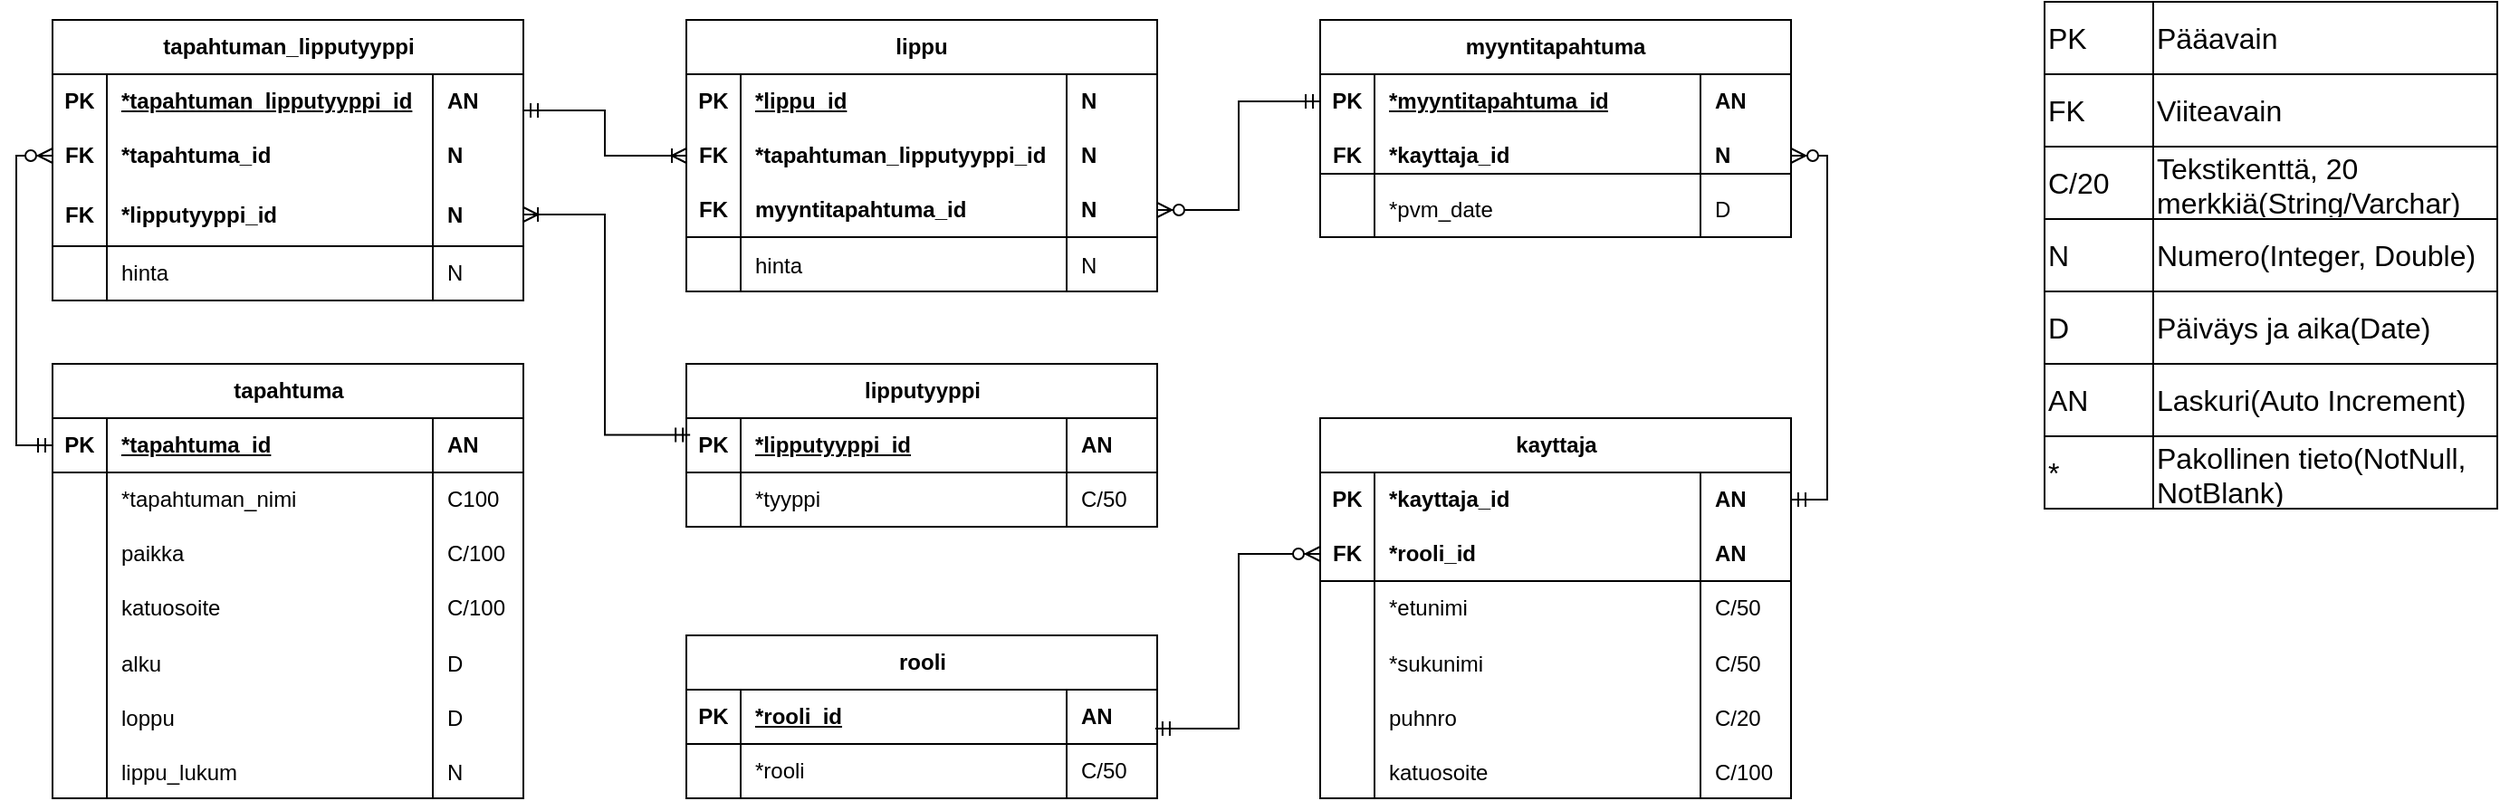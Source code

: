 <mxfile version="23.0.2" type="device">
  <diagram name="Page-1" id="3divRd6uumMWWUISTpxd">
    <mxGraphModel dx="1434" dy="836" grid="1" gridSize="10" guides="1" tooltips="1" connect="1" arrows="1" fold="1" page="1" pageScale="1" pageWidth="850" pageHeight="1100" math="0" shadow="0">
      <root>
        <mxCell id="0" />
        <mxCell id="1" parent="0" />
        <mxCell id="M20sg4fj1AHNiSFkCsXJ-82" value="tapahtuma" style="shape=table;startSize=30;container=1;collapsible=1;childLayout=tableLayout;fixedRows=1;rowLines=0;fontStyle=1;align=center;resizeLast=1;html=1;" parent="1" vertex="1">
          <mxGeometry x="640" y="210" width="260" height="240.0" as="geometry" />
        </mxCell>
        <mxCell id="M20sg4fj1AHNiSFkCsXJ-281" value="" style="shape=tableRow;horizontal=0;startSize=0;swimlaneHead=0;swimlaneBody=0;fillColor=none;collapsible=0;dropTarget=0;points=[[0,0.5],[1,0.5]];portConstraint=eastwest;top=0;left=0;right=0;bottom=1;" parent="M20sg4fj1AHNiSFkCsXJ-82" vertex="1">
          <mxGeometry y="30" width="260" height="30" as="geometry" />
        </mxCell>
        <mxCell id="M20sg4fj1AHNiSFkCsXJ-282" value="&lt;b&gt;PK&lt;/b&gt;" style="shape=partialRectangle;connectable=0;fillColor=none;top=0;left=0;bottom=0;right=0;fontStyle=0;overflow=hidden;whiteSpace=wrap;html=1;" parent="M20sg4fj1AHNiSFkCsXJ-281" vertex="1">
          <mxGeometry width="30" height="30" as="geometry">
            <mxRectangle width="30" height="30" as="alternateBounds" />
          </mxGeometry>
        </mxCell>
        <mxCell id="M20sg4fj1AHNiSFkCsXJ-283" value="&lt;b&gt;*tapahtuma_id&lt;/b&gt;" style="shape=partialRectangle;connectable=0;fillColor=none;top=0;left=0;bottom=1;right=0;align=left;spacingLeft=6;fontStyle=4;overflow=hidden;whiteSpace=wrap;html=1;" parent="M20sg4fj1AHNiSFkCsXJ-281" vertex="1">
          <mxGeometry x="30" width="180" height="30" as="geometry">
            <mxRectangle width="180" height="30" as="alternateBounds" />
          </mxGeometry>
        </mxCell>
        <mxCell id="_QATMoIYoexjHHuAGtS_-10" value="&lt;b&gt;AN&lt;/b&gt;" style="shape=partialRectangle;connectable=0;fillColor=none;top=0;left=0;bottom=0;right=0;align=left;spacingLeft=6;fontStyle=0;overflow=hidden;whiteSpace=wrap;html=1;" parent="M20sg4fj1AHNiSFkCsXJ-281" vertex="1">
          <mxGeometry x="210" width="50" height="30" as="geometry">
            <mxRectangle width="50" height="30" as="alternateBounds" />
          </mxGeometry>
        </mxCell>
        <mxCell id="M20sg4fj1AHNiSFkCsXJ-92" value="" style="shape=tableRow;horizontal=0;startSize=0;swimlaneHead=0;swimlaneBody=0;fillColor=none;collapsible=0;dropTarget=0;points=[[0,0.5],[1,0.5]];portConstraint=eastwest;top=0;left=0;right=0;bottom=0;" parent="M20sg4fj1AHNiSFkCsXJ-82" vertex="1">
          <mxGeometry y="60" width="260" height="30" as="geometry" />
        </mxCell>
        <mxCell id="M20sg4fj1AHNiSFkCsXJ-93" value="" style="shape=partialRectangle;connectable=0;fillColor=none;top=0;left=0;bottom=0;right=0;editable=1;overflow=hidden;whiteSpace=wrap;html=1;" parent="M20sg4fj1AHNiSFkCsXJ-92" vertex="1">
          <mxGeometry width="30" height="30" as="geometry">
            <mxRectangle width="30" height="30" as="alternateBounds" />
          </mxGeometry>
        </mxCell>
        <mxCell id="M20sg4fj1AHNiSFkCsXJ-94" value="*tapahtuman_nimi" style="shape=partialRectangle;connectable=0;fillColor=none;top=0;left=0;bottom=0;right=0;align=left;spacingLeft=6;overflow=hidden;whiteSpace=wrap;html=1;" parent="M20sg4fj1AHNiSFkCsXJ-92" vertex="1">
          <mxGeometry x="30" width="180" height="30" as="geometry">
            <mxRectangle width="180" height="30" as="alternateBounds" />
          </mxGeometry>
        </mxCell>
        <mxCell id="_QATMoIYoexjHHuAGtS_-13" value="C100" style="shape=partialRectangle;connectable=0;fillColor=none;top=0;left=0;bottom=0;right=0;align=left;spacingLeft=6;overflow=hidden;whiteSpace=wrap;html=1;" parent="M20sg4fj1AHNiSFkCsXJ-92" vertex="1">
          <mxGeometry x="210" width="50" height="30" as="geometry">
            <mxRectangle width="50" height="30" as="alternateBounds" />
          </mxGeometry>
        </mxCell>
        <object label="" id="M20sg4fj1AHNiSFkCsXJ-89">
          <mxCell style="shape=tableRow;horizontal=0;startSize=0;swimlaneHead=0;swimlaneBody=0;fillColor=none;collapsible=0;dropTarget=0;points=[[0,0.5],[1,0.5]];portConstraint=eastwest;top=0;left=0;right=0;bottom=0;" parent="M20sg4fj1AHNiSFkCsXJ-82" vertex="1">
            <mxGeometry y="90" width="260" height="30" as="geometry" />
          </mxCell>
        </object>
        <mxCell id="M20sg4fj1AHNiSFkCsXJ-90" value="" style="shape=partialRectangle;connectable=0;fillColor=none;top=0;left=0;bottom=0;right=0;editable=1;overflow=hidden;whiteSpace=wrap;html=1;" parent="M20sg4fj1AHNiSFkCsXJ-89" vertex="1">
          <mxGeometry width="30" height="30" as="geometry">
            <mxRectangle width="30" height="30" as="alternateBounds" />
          </mxGeometry>
        </mxCell>
        <mxCell id="M20sg4fj1AHNiSFkCsXJ-91" value="paikka" style="shape=partialRectangle;connectable=0;fillColor=none;top=0;left=0;bottom=0;right=0;align=left;spacingLeft=6;overflow=hidden;whiteSpace=wrap;html=1;" parent="M20sg4fj1AHNiSFkCsXJ-89" vertex="1">
          <mxGeometry x="30" width="180" height="30" as="geometry">
            <mxRectangle width="180" height="30" as="alternateBounds" />
          </mxGeometry>
        </mxCell>
        <mxCell id="_QATMoIYoexjHHuAGtS_-14" value="C/100" style="shape=partialRectangle;connectable=0;fillColor=none;top=0;left=0;bottom=0;right=0;align=left;spacingLeft=6;overflow=hidden;whiteSpace=wrap;html=1;" parent="M20sg4fj1AHNiSFkCsXJ-89" vertex="1">
          <mxGeometry x="210" width="50" height="30" as="geometry">
            <mxRectangle width="50" height="30" as="alternateBounds" />
          </mxGeometry>
        </mxCell>
        <mxCell id="M20sg4fj1AHNiSFkCsXJ-86" value="" style="shape=tableRow;horizontal=0;startSize=0;swimlaneHead=0;swimlaneBody=0;fillColor=none;collapsible=0;dropTarget=0;points=[[0,0.5],[1,0.5]];portConstraint=eastwest;top=0;left=0;right=0;bottom=0;" parent="M20sg4fj1AHNiSFkCsXJ-82" vertex="1">
          <mxGeometry y="120" width="260" height="30" as="geometry" />
        </mxCell>
        <mxCell id="M20sg4fj1AHNiSFkCsXJ-87" value="" style="shape=partialRectangle;connectable=0;fillColor=none;top=0;left=0;bottom=0;right=0;editable=1;overflow=hidden;whiteSpace=wrap;html=1;" parent="M20sg4fj1AHNiSFkCsXJ-86" vertex="1">
          <mxGeometry width="30" height="30" as="geometry">
            <mxRectangle width="30" height="30" as="alternateBounds" />
          </mxGeometry>
        </mxCell>
        <mxCell id="M20sg4fj1AHNiSFkCsXJ-88" value="katuosoite" style="shape=partialRectangle;connectable=0;fillColor=none;top=0;left=0;bottom=0;right=0;align=left;spacingLeft=6;overflow=hidden;whiteSpace=wrap;html=1;" parent="M20sg4fj1AHNiSFkCsXJ-86" vertex="1">
          <mxGeometry x="30" width="180" height="30" as="geometry">
            <mxRectangle width="180" height="30" as="alternateBounds" />
          </mxGeometry>
        </mxCell>
        <mxCell id="_QATMoIYoexjHHuAGtS_-15" value="C/100" style="shape=partialRectangle;connectable=0;fillColor=none;top=0;left=0;bottom=0;right=0;align=left;spacingLeft=6;overflow=hidden;whiteSpace=wrap;html=1;" parent="M20sg4fj1AHNiSFkCsXJ-86" vertex="1">
          <mxGeometry x="210" width="50" height="30" as="geometry">
            <mxRectangle width="50" height="30" as="alternateBounds" />
          </mxGeometry>
        </mxCell>
        <mxCell id="M20sg4fj1AHNiSFkCsXJ-111" value="" style="shape=tableRow;horizontal=0;startSize=0;swimlaneHead=0;swimlaneBody=0;fillColor=none;collapsible=0;dropTarget=0;points=[[0,0.5],[1,0.5]];portConstraint=eastwest;top=0;left=0;right=0;bottom=0;" parent="M20sg4fj1AHNiSFkCsXJ-82" vertex="1">
          <mxGeometry y="150" width="260" height="30" as="geometry" />
        </mxCell>
        <mxCell id="M20sg4fj1AHNiSFkCsXJ-112" value="" style="shape=partialRectangle;connectable=0;fillColor=none;top=0;left=0;bottom=0;right=0;editable=1;overflow=hidden;" parent="M20sg4fj1AHNiSFkCsXJ-111" vertex="1">
          <mxGeometry width="30" height="30" as="geometry">
            <mxRectangle width="30" height="30" as="alternateBounds" />
          </mxGeometry>
        </mxCell>
        <mxCell id="M20sg4fj1AHNiSFkCsXJ-113" value="alku" style="shape=partialRectangle;connectable=0;fillColor=none;top=0;left=0;bottom=0;right=0;align=left;spacingLeft=6;overflow=hidden;" parent="M20sg4fj1AHNiSFkCsXJ-111" vertex="1">
          <mxGeometry x="30" width="180" height="30" as="geometry">
            <mxRectangle width="180" height="30" as="alternateBounds" />
          </mxGeometry>
        </mxCell>
        <mxCell id="_QATMoIYoexjHHuAGtS_-16" value="D" style="shape=partialRectangle;connectable=0;fillColor=none;top=0;left=0;bottom=0;right=0;align=left;spacingLeft=6;overflow=hidden;" parent="M20sg4fj1AHNiSFkCsXJ-111" vertex="1">
          <mxGeometry x="210" width="50" height="30" as="geometry">
            <mxRectangle width="50" height="30" as="alternateBounds" />
          </mxGeometry>
        </mxCell>
        <mxCell id="M20sg4fj1AHNiSFkCsXJ-114" value="" style="shape=tableRow;horizontal=0;startSize=0;swimlaneHead=0;swimlaneBody=0;fillColor=none;collapsible=0;dropTarget=0;points=[[0,0.5],[1,0.5]];portConstraint=eastwest;top=0;left=0;right=0;bottom=0;" parent="M20sg4fj1AHNiSFkCsXJ-82" vertex="1">
          <mxGeometry y="180" width="260" height="30" as="geometry" />
        </mxCell>
        <mxCell id="M20sg4fj1AHNiSFkCsXJ-115" value="" style="shape=partialRectangle;connectable=0;fillColor=none;top=0;left=0;bottom=0;right=0;editable=1;overflow=hidden;" parent="M20sg4fj1AHNiSFkCsXJ-114" vertex="1">
          <mxGeometry width="30" height="30" as="geometry">
            <mxRectangle width="30" height="30" as="alternateBounds" />
          </mxGeometry>
        </mxCell>
        <mxCell id="M20sg4fj1AHNiSFkCsXJ-116" value="loppu" style="shape=partialRectangle;connectable=0;fillColor=none;top=0;left=0;bottom=0;right=0;align=left;spacingLeft=6;overflow=hidden;" parent="M20sg4fj1AHNiSFkCsXJ-114" vertex="1">
          <mxGeometry x="30" width="180" height="30" as="geometry">
            <mxRectangle width="180" height="30" as="alternateBounds" />
          </mxGeometry>
        </mxCell>
        <mxCell id="_QATMoIYoexjHHuAGtS_-17" value="D" style="shape=partialRectangle;connectable=0;fillColor=none;top=0;left=0;bottom=0;right=0;align=left;spacingLeft=6;overflow=hidden;" parent="M20sg4fj1AHNiSFkCsXJ-114" vertex="1">
          <mxGeometry x="210" width="50" height="30" as="geometry">
            <mxRectangle width="50" height="30" as="alternateBounds" />
          </mxGeometry>
        </mxCell>
        <mxCell id="M20sg4fj1AHNiSFkCsXJ-117" value="" style="shape=tableRow;horizontal=0;startSize=0;swimlaneHead=0;swimlaneBody=0;fillColor=none;collapsible=0;dropTarget=0;points=[[0,0.5],[1,0.5]];portConstraint=eastwest;top=0;left=0;right=0;bottom=0;" parent="M20sg4fj1AHNiSFkCsXJ-82" vertex="1">
          <mxGeometry y="210" width="260" height="30" as="geometry" />
        </mxCell>
        <mxCell id="M20sg4fj1AHNiSFkCsXJ-118" value="" style="shape=partialRectangle;connectable=0;fillColor=none;top=0;left=0;bottom=0;right=0;editable=1;overflow=hidden;" parent="M20sg4fj1AHNiSFkCsXJ-117" vertex="1">
          <mxGeometry width="30" height="30" as="geometry">
            <mxRectangle width="30" height="30" as="alternateBounds" />
          </mxGeometry>
        </mxCell>
        <mxCell id="M20sg4fj1AHNiSFkCsXJ-119" value="lippu_lukum" style="shape=partialRectangle;connectable=0;fillColor=none;top=0;left=0;bottom=0;right=0;align=left;spacingLeft=6;overflow=hidden;" parent="M20sg4fj1AHNiSFkCsXJ-117" vertex="1">
          <mxGeometry x="30" width="180" height="30" as="geometry">
            <mxRectangle width="180" height="30" as="alternateBounds" />
          </mxGeometry>
        </mxCell>
        <mxCell id="_QATMoIYoexjHHuAGtS_-18" value="N" style="shape=partialRectangle;connectable=0;fillColor=none;top=0;left=0;bottom=0;right=0;align=left;spacingLeft=6;overflow=hidden;" parent="M20sg4fj1AHNiSFkCsXJ-117" vertex="1">
          <mxGeometry x="210" width="50" height="30" as="geometry">
            <mxRectangle width="50" height="30" as="alternateBounds" />
          </mxGeometry>
        </mxCell>
        <mxCell id="M20sg4fj1AHNiSFkCsXJ-95" value="lippu" style="shape=table;startSize=30;container=1;collapsible=1;childLayout=tableLayout;fixedRows=1;rowLines=0;fontStyle=1;align=center;resizeLast=1;html=1;whiteSpace=wrap;" parent="1" vertex="1">
          <mxGeometry x="990" y="20" width="260" height="150.0" as="geometry" />
        </mxCell>
        <mxCell id="M20sg4fj1AHNiSFkCsXJ-96" value="" style="shape=tableRow;horizontal=0;startSize=0;swimlaneHead=0;swimlaneBody=0;fillColor=none;collapsible=0;dropTarget=0;points=[[0,0.5],[1,0.5]];portConstraint=eastwest;top=0;left=0;right=0;bottom=0;html=1;" parent="M20sg4fj1AHNiSFkCsXJ-95" vertex="1">
          <mxGeometry y="30" width="260" height="30" as="geometry" />
        </mxCell>
        <mxCell id="M20sg4fj1AHNiSFkCsXJ-97" value="PK" style="shape=partialRectangle;connectable=0;fillColor=none;top=0;left=0;bottom=0;right=0;fontStyle=1;overflow=hidden;html=1;whiteSpace=wrap;" parent="M20sg4fj1AHNiSFkCsXJ-96" vertex="1">
          <mxGeometry width="30" height="30" as="geometry">
            <mxRectangle width="30" height="30" as="alternateBounds" />
          </mxGeometry>
        </mxCell>
        <mxCell id="M20sg4fj1AHNiSFkCsXJ-98" value="*lippu_id" style="shape=partialRectangle;connectable=0;fillColor=none;top=0;left=0;bottom=0;right=0;align=left;spacingLeft=6;fontStyle=5;overflow=hidden;html=1;whiteSpace=wrap;" parent="M20sg4fj1AHNiSFkCsXJ-96" vertex="1">
          <mxGeometry x="30" width="180" height="30" as="geometry">
            <mxRectangle width="180" height="30" as="alternateBounds" />
          </mxGeometry>
        </mxCell>
        <mxCell id="_QATMoIYoexjHHuAGtS_-53" value="N" style="shape=partialRectangle;connectable=0;fillColor=none;top=0;left=0;bottom=0;right=0;align=left;spacingLeft=6;fontStyle=1;overflow=hidden;html=1;whiteSpace=wrap;" parent="M20sg4fj1AHNiSFkCsXJ-96" vertex="1">
          <mxGeometry x="210" width="50" height="30" as="geometry">
            <mxRectangle width="50" height="30" as="alternateBounds" />
          </mxGeometry>
        </mxCell>
        <mxCell id="M20sg4fj1AHNiSFkCsXJ-245" value="" style="shape=tableRow;horizontal=0;startSize=0;swimlaneHead=0;swimlaneBody=0;fillColor=none;collapsible=0;dropTarget=0;points=[[0,0.5],[1,0.5]];portConstraint=eastwest;top=0;left=0;right=0;bottom=0;" parent="M20sg4fj1AHNiSFkCsXJ-95" vertex="1">
          <mxGeometry y="60" width="260" height="30" as="geometry" />
        </mxCell>
        <mxCell id="M20sg4fj1AHNiSFkCsXJ-246" value="&lt;b&gt;FK&lt;/b&gt;" style="shape=partialRectangle;connectable=0;fillColor=none;top=0;left=0;bottom=0;right=0;fontStyle=0;overflow=hidden;whiteSpace=wrap;html=1;" parent="M20sg4fj1AHNiSFkCsXJ-245" vertex="1">
          <mxGeometry width="30" height="30" as="geometry">
            <mxRectangle width="30" height="30" as="alternateBounds" />
          </mxGeometry>
        </mxCell>
        <mxCell id="M20sg4fj1AHNiSFkCsXJ-247" value="&lt;b&gt;*tapahtuman_lipputyyppi_id&lt;/b&gt;" style="shape=partialRectangle;connectable=0;fillColor=none;top=0;left=0;bottom=0;right=0;align=left;spacingLeft=6;fontStyle=0;overflow=hidden;whiteSpace=wrap;html=1;" parent="M20sg4fj1AHNiSFkCsXJ-245" vertex="1">
          <mxGeometry x="30" width="180" height="30" as="geometry">
            <mxRectangle width="180" height="30" as="alternateBounds" />
          </mxGeometry>
        </mxCell>
        <mxCell id="_QATMoIYoexjHHuAGtS_-54" value="&lt;b&gt;N&lt;/b&gt;" style="shape=partialRectangle;connectable=0;fillColor=none;top=0;left=0;bottom=0;right=0;align=left;spacingLeft=6;fontStyle=0;overflow=hidden;whiteSpace=wrap;html=1;" parent="M20sg4fj1AHNiSFkCsXJ-245" vertex="1">
          <mxGeometry x="210" width="50" height="30" as="geometry">
            <mxRectangle width="50" height="30" as="alternateBounds" />
          </mxGeometry>
        </mxCell>
        <mxCell id="M20sg4fj1AHNiSFkCsXJ-99" value="" style="shape=tableRow;horizontal=0;startSize=0;swimlaneHead=0;swimlaneBody=0;fillColor=none;collapsible=0;dropTarget=0;points=[[0,0.5],[1,0.5]];portConstraint=eastwest;top=0;left=0;right=0;bottom=1;html=1;" parent="M20sg4fj1AHNiSFkCsXJ-95" vertex="1">
          <mxGeometry y="90" width="260" height="30" as="geometry" />
        </mxCell>
        <mxCell id="M20sg4fj1AHNiSFkCsXJ-100" value="FK" style="shape=partialRectangle;connectable=0;fillColor=none;top=0;left=0;bottom=0;right=0;fontStyle=1;overflow=hidden;html=1;whiteSpace=wrap;" parent="M20sg4fj1AHNiSFkCsXJ-99" vertex="1">
          <mxGeometry width="30" height="30" as="geometry">
            <mxRectangle width="30" height="30" as="alternateBounds" />
          </mxGeometry>
        </mxCell>
        <mxCell id="M20sg4fj1AHNiSFkCsXJ-101" value="myyntitapahtuma_id" style="shape=partialRectangle;connectable=0;fillColor=none;top=0;left=0;bottom=0;right=0;align=left;spacingLeft=6;fontStyle=1;overflow=hidden;html=1;whiteSpace=wrap;" parent="M20sg4fj1AHNiSFkCsXJ-99" vertex="1">
          <mxGeometry x="30" width="180" height="30" as="geometry">
            <mxRectangle width="180" height="30" as="alternateBounds" />
          </mxGeometry>
        </mxCell>
        <mxCell id="_QATMoIYoexjHHuAGtS_-55" value="N" style="shape=partialRectangle;connectable=0;fillColor=none;top=0;left=0;bottom=0;right=0;align=left;spacingLeft=6;fontStyle=1;overflow=hidden;html=1;whiteSpace=wrap;" parent="M20sg4fj1AHNiSFkCsXJ-99" vertex="1">
          <mxGeometry x="210" width="50" height="30" as="geometry">
            <mxRectangle width="50" height="30" as="alternateBounds" />
          </mxGeometry>
        </mxCell>
        <mxCell id="M20sg4fj1AHNiSFkCsXJ-152" value="" style="shape=tableRow;horizontal=0;startSize=0;swimlaneHead=0;swimlaneBody=0;fillColor=none;collapsible=0;dropTarget=0;points=[[0,0.5],[1,0.5]];portConstraint=eastwest;top=0;left=0;right=0;bottom=0;" parent="M20sg4fj1AHNiSFkCsXJ-95" vertex="1">
          <mxGeometry y="120" width="260" height="30" as="geometry" />
        </mxCell>
        <mxCell id="M20sg4fj1AHNiSFkCsXJ-153" value="" style="shape=partialRectangle;connectable=0;fillColor=none;top=0;left=0;bottom=0;right=0;editable=1;overflow=hidden;" parent="M20sg4fj1AHNiSFkCsXJ-152" vertex="1">
          <mxGeometry width="30" height="30" as="geometry">
            <mxRectangle width="30" height="30" as="alternateBounds" />
          </mxGeometry>
        </mxCell>
        <mxCell id="M20sg4fj1AHNiSFkCsXJ-154" value="hinta" style="shape=partialRectangle;connectable=0;fillColor=none;top=0;left=0;bottom=0;right=0;align=left;spacingLeft=6;overflow=hidden;" parent="M20sg4fj1AHNiSFkCsXJ-152" vertex="1">
          <mxGeometry x="30" width="180" height="30" as="geometry">
            <mxRectangle width="180" height="30" as="alternateBounds" />
          </mxGeometry>
        </mxCell>
        <mxCell id="_QATMoIYoexjHHuAGtS_-56" value="N" style="shape=partialRectangle;connectable=0;fillColor=none;top=0;left=0;bottom=0;right=0;align=left;spacingLeft=6;overflow=hidden;" parent="M20sg4fj1AHNiSFkCsXJ-152" vertex="1">
          <mxGeometry x="210" width="50" height="30" as="geometry">
            <mxRectangle width="50" height="30" as="alternateBounds" />
          </mxGeometry>
        </mxCell>
        <mxCell id="M20sg4fj1AHNiSFkCsXJ-203" value="lipputyyppi" style="shape=table;startSize=30;container=1;collapsible=1;childLayout=tableLayout;fixedRows=1;rowLines=0;fontStyle=1;align=center;resizeLast=1;html=1;" parent="1" vertex="1">
          <mxGeometry x="990" y="210" width="260" height="90" as="geometry" />
        </mxCell>
        <mxCell id="M20sg4fj1AHNiSFkCsXJ-204" value="" style="shape=tableRow;horizontal=0;startSize=0;swimlaneHead=0;swimlaneBody=0;fillColor=none;collapsible=0;dropTarget=0;points=[[0,0.5],[1,0.5]];portConstraint=eastwest;top=0;left=0;right=0;bottom=1;" parent="M20sg4fj1AHNiSFkCsXJ-203" vertex="1">
          <mxGeometry y="30" width="260" height="30" as="geometry" />
        </mxCell>
        <mxCell id="M20sg4fj1AHNiSFkCsXJ-205" value="PK" style="shape=partialRectangle;connectable=0;fillColor=none;top=0;left=0;bottom=0;right=0;fontStyle=1;overflow=hidden;whiteSpace=wrap;html=1;" parent="M20sg4fj1AHNiSFkCsXJ-204" vertex="1">
          <mxGeometry width="30" height="30" as="geometry">
            <mxRectangle width="30" height="30" as="alternateBounds" />
          </mxGeometry>
        </mxCell>
        <mxCell id="M20sg4fj1AHNiSFkCsXJ-206" value="*lipputyyppi_id" style="shape=partialRectangle;connectable=0;fillColor=none;top=0;left=0;bottom=0;right=0;align=left;spacingLeft=6;fontStyle=5;overflow=hidden;whiteSpace=wrap;html=1;" parent="M20sg4fj1AHNiSFkCsXJ-204" vertex="1">
          <mxGeometry x="30" width="180" height="30" as="geometry">
            <mxRectangle width="180" height="30" as="alternateBounds" />
          </mxGeometry>
        </mxCell>
        <mxCell id="_QATMoIYoexjHHuAGtS_-57" value="AN" style="shape=partialRectangle;connectable=0;fillColor=none;top=0;left=0;bottom=0;right=0;align=left;spacingLeft=6;fontStyle=1;overflow=hidden;whiteSpace=wrap;html=1;" parent="M20sg4fj1AHNiSFkCsXJ-204" vertex="1">
          <mxGeometry x="210" width="50" height="30" as="geometry">
            <mxRectangle width="50" height="30" as="alternateBounds" />
          </mxGeometry>
        </mxCell>
        <mxCell id="M20sg4fj1AHNiSFkCsXJ-207" value="" style="shape=tableRow;horizontal=0;startSize=0;swimlaneHead=0;swimlaneBody=0;fillColor=none;collapsible=0;dropTarget=0;points=[[0,0.5],[1,0.5]];portConstraint=eastwest;top=0;left=0;right=0;bottom=0;" parent="M20sg4fj1AHNiSFkCsXJ-203" vertex="1">
          <mxGeometry y="60" width="260" height="30" as="geometry" />
        </mxCell>
        <mxCell id="M20sg4fj1AHNiSFkCsXJ-208" value="" style="shape=partialRectangle;connectable=0;fillColor=none;top=0;left=0;bottom=0;right=0;editable=1;overflow=hidden;whiteSpace=wrap;html=1;" parent="M20sg4fj1AHNiSFkCsXJ-207" vertex="1">
          <mxGeometry width="30" height="30" as="geometry">
            <mxRectangle width="30" height="30" as="alternateBounds" />
          </mxGeometry>
        </mxCell>
        <mxCell id="M20sg4fj1AHNiSFkCsXJ-209" value="*tyyppi" style="shape=partialRectangle;connectable=0;fillColor=none;top=0;left=0;bottom=0;right=0;align=left;spacingLeft=6;overflow=hidden;whiteSpace=wrap;html=1;" parent="M20sg4fj1AHNiSFkCsXJ-207" vertex="1">
          <mxGeometry x="30" width="180" height="30" as="geometry">
            <mxRectangle width="180" height="30" as="alternateBounds" />
          </mxGeometry>
        </mxCell>
        <mxCell id="_QATMoIYoexjHHuAGtS_-58" value="C/50" style="shape=partialRectangle;connectable=0;fillColor=none;top=0;left=0;bottom=0;right=0;align=left;spacingLeft=6;overflow=hidden;whiteSpace=wrap;html=1;" parent="M20sg4fj1AHNiSFkCsXJ-207" vertex="1">
          <mxGeometry x="210" width="50" height="30" as="geometry">
            <mxRectangle width="50" height="30" as="alternateBounds" />
          </mxGeometry>
        </mxCell>
        <mxCell id="M20sg4fj1AHNiSFkCsXJ-222" value="tapahtuman_lipputyyppi" style="shape=table;startSize=30;container=1;collapsible=1;childLayout=tableLayout;fixedRows=1;rowLines=0;fontStyle=1;align=center;resizeLast=1;html=1;movable=1;resizable=1;rotatable=1;deletable=1;editable=1;locked=0;connectable=1;" parent="1" vertex="1">
          <mxGeometry x="640" y="20" width="260" height="155" as="geometry" />
        </mxCell>
        <mxCell id="M20sg4fj1AHNiSFkCsXJ-242" value="" style="shape=tableRow;horizontal=0;startSize=0;swimlaneHead=0;swimlaneBody=0;fillColor=none;collapsible=0;dropTarget=0;points=[[0,0.5],[1,0.5]];portConstraint=eastwest;top=0;left=0;right=0;bottom=0;fontStyle=0" parent="M20sg4fj1AHNiSFkCsXJ-222" vertex="1">
          <mxGeometry y="30" width="260" height="30" as="geometry" />
        </mxCell>
        <mxCell id="M20sg4fj1AHNiSFkCsXJ-243" value="&lt;b&gt;PK&lt;/b&gt;" style="shape=partialRectangle;connectable=0;fillColor=none;top=0;left=0;bottom=0;right=0;fontStyle=0;overflow=hidden;whiteSpace=wrap;html=1;" parent="M20sg4fj1AHNiSFkCsXJ-242" vertex="1">
          <mxGeometry width="30" height="30" as="geometry">
            <mxRectangle width="30" height="30" as="alternateBounds" />
          </mxGeometry>
        </mxCell>
        <mxCell id="M20sg4fj1AHNiSFkCsXJ-244" value="&lt;b&gt;&lt;u&gt;*tapahtuman_lipputyyppi_id&lt;/u&gt;&lt;/b&gt;" style="shape=partialRectangle;connectable=0;fillColor=none;top=0;left=0;bottom=0;right=0;align=left;spacingLeft=6;fontStyle=0;overflow=hidden;whiteSpace=wrap;html=1;" parent="M20sg4fj1AHNiSFkCsXJ-242" vertex="1">
          <mxGeometry x="30" width="180" height="30" as="geometry">
            <mxRectangle width="180" height="30" as="alternateBounds" />
          </mxGeometry>
        </mxCell>
        <mxCell id="_QATMoIYoexjHHuAGtS_-59" value="&lt;b&gt;AN&lt;/b&gt;" style="shape=partialRectangle;connectable=0;fillColor=none;top=0;left=0;bottom=0;right=0;align=left;spacingLeft=6;fontStyle=0;overflow=hidden;whiteSpace=wrap;html=1;" parent="M20sg4fj1AHNiSFkCsXJ-242" vertex="1">
          <mxGeometry x="210" width="50" height="30" as="geometry">
            <mxRectangle width="50" height="30" as="alternateBounds" />
          </mxGeometry>
        </mxCell>
        <mxCell id="CyPi2GNxbIb4sLhhIDM0-95" style="shape=tableRow;horizontal=0;startSize=0;swimlaneHead=0;swimlaneBody=0;fillColor=none;collapsible=0;dropTarget=0;points=[[0,0.5],[1,0.5]];portConstraint=eastwest;top=0;left=0;right=0;bottom=0;fontStyle=0" parent="M20sg4fj1AHNiSFkCsXJ-222" vertex="1">
          <mxGeometry y="60" width="260" height="30" as="geometry" />
        </mxCell>
        <mxCell id="CyPi2GNxbIb4sLhhIDM0-96" value="FK" style="shape=partialRectangle;connectable=0;fillColor=none;top=0;left=0;bottom=0;right=0;fontStyle=1;overflow=hidden;whiteSpace=wrap;html=1;" parent="CyPi2GNxbIb4sLhhIDM0-95" vertex="1">
          <mxGeometry width="30" height="30" as="geometry">
            <mxRectangle width="30" height="30" as="alternateBounds" />
          </mxGeometry>
        </mxCell>
        <mxCell id="CyPi2GNxbIb4sLhhIDM0-97" value="*tapahtuma_id" style="shape=partialRectangle;connectable=0;fillColor=none;top=0;left=0;bottom=0;right=0;align=left;spacingLeft=6;fontStyle=1;overflow=hidden;whiteSpace=wrap;html=1;" parent="CyPi2GNxbIb4sLhhIDM0-95" vertex="1">
          <mxGeometry x="30" width="180" height="30" as="geometry">
            <mxRectangle width="180" height="30" as="alternateBounds" />
          </mxGeometry>
        </mxCell>
        <mxCell id="CyPi2GNxbIb4sLhhIDM0-98" value="N" style="shape=partialRectangle;connectable=0;fillColor=none;top=0;left=0;bottom=0;right=0;align=left;spacingLeft=6;fontStyle=1;overflow=hidden;whiteSpace=wrap;html=1;" parent="CyPi2GNxbIb4sLhhIDM0-95" vertex="1">
          <mxGeometry x="210" width="50" height="30" as="geometry">
            <mxRectangle width="50" height="30" as="alternateBounds" />
          </mxGeometry>
        </mxCell>
        <mxCell id="M20sg4fj1AHNiSFkCsXJ-223" value="" style="shape=tableRow;horizontal=0;startSize=0;swimlaneHead=0;swimlaneBody=0;fillColor=none;collapsible=0;dropTarget=0;points=[[0,0.5],[1,0.5]];portConstraint=eastwest;top=0;left=0;right=0;bottom=1;fontStyle=0" parent="M20sg4fj1AHNiSFkCsXJ-222" vertex="1">
          <mxGeometry y="90" width="260" height="35" as="geometry" />
        </mxCell>
        <mxCell id="M20sg4fj1AHNiSFkCsXJ-224" value="FK" style="shape=partialRectangle;connectable=0;fillColor=none;top=0;left=0;bottom=0;right=0;fontStyle=1;overflow=hidden;whiteSpace=wrap;html=1;" parent="M20sg4fj1AHNiSFkCsXJ-223" vertex="1">
          <mxGeometry width="30" height="35" as="geometry">
            <mxRectangle width="30" height="35" as="alternateBounds" />
          </mxGeometry>
        </mxCell>
        <mxCell id="M20sg4fj1AHNiSFkCsXJ-225" value="*lipputyyppi_id" style="shape=partialRectangle;connectable=0;fillColor=none;top=0;left=0;bottom=0;right=0;align=left;spacingLeft=6;fontStyle=1;overflow=hidden;whiteSpace=wrap;html=1;" parent="M20sg4fj1AHNiSFkCsXJ-223" vertex="1">
          <mxGeometry x="30" width="180" height="35" as="geometry">
            <mxRectangle width="180" height="35" as="alternateBounds" />
          </mxGeometry>
        </mxCell>
        <mxCell id="_QATMoIYoexjHHuAGtS_-60" value="N" style="shape=partialRectangle;connectable=0;fillColor=none;top=0;left=0;bottom=0;right=0;align=left;spacingLeft=6;fontStyle=1;overflow=hidden;whiteSpace=wrap;html=1;" parent="M20sg4fj1AHNiSFkCsXJ-223" vertex="1">
          <mxGeometry x="210" width="50" height="35" as="geometry">
            <mxRectangle width="50" height="35" as="alternateBounds" />
          </mxGeometry>
        </mxCell>
        <mxCell id="M20sg4fj1AHNiSFkCsXJ-226" value="" style="shape=tableRow;horizontal=0;startSize=0;swimlaneHead=0;swimlaneBody=0;fillColor=none;collapsible=0;dropTarget=0;points=[[0,0.5],[1,0.5]];portConstraint=eastwest;top=0;left=0;right=0;bottom=0;" parent="M20sg4fj1AHNiSFkCsXJ-222" vertex="1">
          <mxGeometry y="125" width="260" height="30" as="geometry" />
        </mxCell>
        <mxCell id="M20sg4fj1AHNiSFkCsXJ-227" value="" style="shape=partialRectangle;connectable=0;fillColor=none;top=0;left=0;bottom=0;right=0;editable=1;overflow=hidden;whiteSpace=wrap;html=1;" parent="M20sg4fj1AHNiSFkCsXJ-226" vertex="1">
          <mxGeometry width="30" height="30" as="geometry">
            <mxRectangle width="30" height="30" as="alternateBounds" />
          </mxGeometry>
        </mxCell>
        <mxCell id="M20sg4fj1AHNiSFkCsXJ-228" value="hinta" style="shape=partialRectangle;connectable=0;fillColor=none;top=0;left=0;bottom=0;right=0;align=left;spacingLeft=6;overflow=hidden;whiteSpace=wrap;html=1;" parent="M20sg4fj1AHNiSFkCsXJ-226" vertex="1">
          <mxGeometry x="30" width="180" height="30" as="geometry">
            <mxRectangle width="180" height="30" as="alternateBounds" />
          </mxGeometry>
        </mxCell>
        <mxCell id="_QATMoIYoexjHHuAGtS_-61" value="N" style="shape=partialRectangle;connectable=0;fillColor=none;top=0;left=0;bottom=0;right=0;align=left;spacingLeft=6;overflow=hidden;whiteSpace=wrap;html=1;" parent="M20sg4fj1AHNiSFkCsXJ-226" vertex="1">
          <mxGeometry x="210" width="50" height="30" as="geometry">
            <mxRectangle width="50" height="30" as="alternateBounds" />
          </mxGeometry>
        </mxCell>
        <mxCell id="M20sg4fj1AHNiSFkCsXJ-316" value="kayttaja" style="shape=table;startSize=30;container=1;collapsible=1;childLayout=tableLayout;fixedRows=1;rowLines=0;fontStyle=1;align=center;resizeLast=1;html=1;movable=1;resizable=1;rotatable=1;deletable=1;editable=1;locked=0;connectable=1;" parent="1" vertex="1">
          <mxGeometry x="1340" y="240" width="260" height="210" as="geometry" />
        </mxCell>
        <mxCell id="CyPi2GNxbIb4sLhhIDM0-59" style="shape=tableRow;horizontal=0;startSize=0;swimlaneHead=0;swimlaneBody=0;fillColor=none;collapsible=0;dropTarget=0;points=[[0,0.5],[1,0.5]];portConstraint=eastwest;top=0;left=0;right=0;bottom=0;" parent="M20sg4fj1AHNiSFkCsXJ-316" vertex="1">
          <mxGeometry y="30" width="260" height="30" as="geometry" />
        </mxCell>
        <mxCell id="CyPi2GNxbIb4sLhhIDM0-60" value="PK" style="shape=partialRectangle;connectable=0;fillColor=none;top=0;left=0;bottom=0;right=0;fontStyle=1;overflow=hidden;whiteSpace=wrap;html=1;" parent="CyPi2GNxbIb4sLhhIDM0-59" vertex="1">
          <mxGeometry width="30" height="30" as="geometry">
            <mxRectangle width="30" height="30" as="alternateBounds" />
          </mxGeometry>
        </mxCell>
        <mxCell id="CyPi2GNxbIb4sLhhIDM0-61" value="*kayttaja_id" style="shape=partialRectangle;connectable=0;fillColor=none;top=0;left=0;bottom=0;right=0;align=left;spacingLeft=6;fontStyle=1;overflow=hidden;whiteSpace=wrap;html=1;" parent="CyPi2GNxbIb4sLhhIDM0-59" vertex="1">
          <mxGeometry x="30" width="180" height="30" as="geometry">
            <mxRectangle width="180" height="30" as="alternateBounds" />
          </mxGeometry>
        </mxCell>
        <mxCell id="CyPi2GNxbIb4sLhhIDM0-62" value="AN" style="shape=partialRectangle;connectable=0;fillColor=none;top=0;left=0;bottom=0;right=0;align=left;spacingLeft=6;fontStyle=1;overflow=hidden;whiteSpace=wrap;html=1;" parent="CyPi2GNxbIb4sLhhIDM0-59" vertex="1">
          <mxGeometry x="210" width="50" height="30" as="geometry">
            <mxRectangle width="50" height="30" as="alternateBounds" />
          </mxGeometry>
        </mxCell>
        <mxCell id="M20sg4fj1AHNiSFkCsXJ-361" value="" style="shape=tableRow;horizontal=0;startSize=0;swimlaneHead=0;swimlaneBody=0;fillColor=none;collapsible=0;dropTarget=0;points=[[0,0.5],[1,0.5]];portConstraint=eastwest;top=0;left=0;right=0;bottom=1;" parent="M20sg4fj1AHNiSFkCsXJ-316" vertex="1">
          <mxGeometry y="60" width="260" height="30" as="geometry" />
        </mxCell>
        <mxCell id="M20sg4fj1AHNiSFkCsXJ-362" value="&lt;b&gt;FK&lt;/b&gt;" style="shape=partialRectangle;connectable=0;fillColor=none;top=0;left=0;bottom=0;right=0;fontStyle=0;overflow=hidden;whiteSpace=wrap;html=1;" parent="M20sg4fj1AHNiSFkCsXJ-361" vertex="1">
          <mxGeometry width="30" height="30" as="geometry">
            <mxRectangle width="30" height="30" as="alternateBounds" />
          </mxGeometry>
        </mxCell>
        <mxCell id="M20sg4fj1AHNiSFkCsXJ-363" value="&lt;b&gt;*rooli_id&lt;/b&gt;" style="shape=partialRectangle;connectable=0;fillColor=none;top=0;left=0;bottom=0;right=0;align=left;spacingLeft=6;fontStyle=0;overflow=hidden;whiteSpace=wrap;html=1;" parent="M20sg4fj1AHNiSFkCsXJ-361" vertex="1">
          <mxGeometry x="30" width="180" height="30" as="geometry">
            <mxRectangle width="180" height="30" as="alternateBounds" />
          </mxGeometry>
        </mxCell>
        <mxCell id="_QATMoIYoexjHHuAGtS_-41" value="&lt;b&gt;AN&lt;/b&gt;" style="shape=partialRectangle;connectable=0;fillColor=none;top=0;left=0;bottom=0;right=0;align=left;spacingLeft=6;fontStyle=0;overflow=hidden;whiteSpace=wrap;html=1;" parent="M20sg4fj1AHNiSFkCsXJ-361" vertex="1">
          <mxGeometry x="210" width="50" height="30" as="geometry">
            <mxRectangle width="50" height="30" as="alternateBounds" />
          </mxGeometry>
        </mxCell>
        <mxCell id="M20sg4fj1AHNiSFkCsXJ-320" value="" style="shape=tableRow;horizontal=0;startSize=0;swimlaneHead=0;swimlaneBody=0;fillColor=none;collapsible=0;dropTarget=0;points=[[0,0.5],[1,0.5]];portConstraint=eastwest;top=0;left=0;right=0;bottom=0;" parent="M20sg4fj1AHNiSFkCsXJ-316" vertex="1">
          <mxGeometry y="90" width="260" height="30" as="geometry" />
        </mxCell>
        <mxCell id="M20sg4fj1AHNiSFkCsXJ-321" value="" style="shape=partialRectangle;connectable=0;fillColor=none;top=0;left=0;bottom=0;right=0;editable=1;overflow=hidden;whiteSpace=wrap;html=1;" parent="M20sg4fj1AHNiSFkCsXJ-320" vertex="1">
          <mxGeometry width="30" height="30" as="geometry">
            <mxRectangle width="30" height="30" as="alternateBounds" />
          </mxGeometry>
        </mxCell>
        <mxCell id="M20sg4fj1AHNiSFkCsXJ-322" value="*etunimi" style="shape=partialRectangle;connectable=0;fillColor=none;top=0;left=0;bottom=0;right=0;align=left;spacingLeft=6;overflow=hidden;whiteSpace=wrap;html=1;" parent="M20sg4fj1AHNiSFkCsXJ-320" vertex="1">
          <mxGeometry x="30" width="180" height="30" as="geometry">
            <mxRectangle width="180" height="30" as="alternateBounds" />
          </mxGeometry>
        </mxCell>
        <mxCell id="_QATMoIYoexjHHuAGtS_-44" value="C/50" style="shape=partialRectangle;connectable=0;fillColor=none;top=0;left=0;bottom=0;right=0;align=left;spacingLeft=6;overflow=hidden;whiteSpace=wrap;html=1;" parent="M20sg4fj1AHNiSFkCsXJ-320" vertex="1">
          <mxGeometry x="210" width="50" height="30" as="geometry">
            <mxRectangle width="50" height="30" as="alternateBounds" />
          </mxGeometry>
        </mxCell>
        <mxCell id="M20sg4fj1AHNiSFkCsXJ-329" value="" style="shape=tableRow;horizontal=0;startSize=0;swimlaneHead=0;swimlaneBody=0;fillColor=none;collapsible=0;dropTarget=0;points=[[0,0.5],[1,0.5]];portConstraint=eastwest;top=0;left=0;right=0;bottom=0;" parent="M20sg4fj1AHNiSFkCsXJ-316" vertex="1">
          <mxGeometry y="120" width="260" height="30" as="geometry" />
        </mxCell>
        <mxCell id="M20sg4fj1AHNiSFkCsXJ-330" value="" style="shape=partialRectangle;connectable=0;fillColor=none;top=0;left=0;bottom=0;right=0;editable=1;overflow=hidden;" parent="M20sg4fj1AHNiSFkCsXJ-329" vertex="1">
          <mxGeometry width="30" height="30" as="geometry">
            <mxRectangle width="30" height="30" as="alternateBounds" />
          </mxGeometry>
        </mxCell>
        <mxCell id="M20sg4fj1AHNiSFkCsXJ-331" value="*sukunimi" style="shape=partialRectangle;connectable=0;fillColor=none;top=0;left=0;bottom=0;right=0;align=left;spacingLeft=6;overflow=hidden;" parent="M20sg4fj1AHNiSFkCsXJ-329" vertex="1">
          <mxGeometry x="30" width="180" height="30" as="geometry">
            <mxRectangle width="180" height="30" as="alternateBounds" />
          </mxGeometry>
        </mxCell>
        <mxCell id="_QATMoIYoexjHHuAGtS_-45" value="C/50" style="shape=partialRectangle;connectable=0;fillColor=none;top=0;left=0;bottom=0;right=0;align=left;spacingLeft=6;overflow=hidden;" parent="M20sg4fj1AHNiSFkCsXJ-329" vertex="1">
          <mxGeometry x="210" width="50" height="30" as="geometry">
            <mxRectangle width="50" height="30" as="alternateBounds" />
          </mxGeometry>
        </mxCell>
        <mxCell id="M20sg4fj1AHNiSFkCsXJ-332" value="" style="shape=tableRow;horizontal=0;startSize=0;swimlaneHead=0;swimlaneBody=0;fillColor=none;collapsible=0;dropTarget=0;points=[[0,0.5],[1,0.5]];portConstraint=eastwest;top=0;left=0;right=0;bottom=0;" parent="M20sg4fj1AHNiSFkCsXJ-316" vertex="1">
          <mxGeometry y="150" width="260" height="30" as="geometry" />
        </mxCell>
        <mxCell id="M20sg4fj1AHNiSFkCsXJ-333" value="" style="shape=partialRectangle;connectable=0;fillColor=none;top=0;left=0;bottom=0;right=0;editable=1;overflow=hidden;" parent="M20sg4fj1AHNiSFkCsXJ-332" vertex="1">
          <mxGeometry width="30" height="30" as="geometry">
            <mxRectangle width="30" height="30" as="alternateBounds" />
          </mxGeometry>
        </mxCell>
        <mxCell id="M20sg4fj1AHNiSFkCsXJ-334" value="puhnro" style="shape=partialRectangle;connectable=0;fillColor=none;top=0;left=0;bottom=0;right=0;align=left;spacingLeft=6;overflow=hidden;" parent="M20sg4fj1AHNiSFkCsXJ-332" vertex="1">
          <mxGeometry x="30" width="180" height="30" as="geometry">
            <mxRectangle width="180" height="30" as="alternateBounds" />
          </mxGeometry>
        </mxCell>
        <mxCell id="_QATMoIYoexjHHuAGtS_-46" value="C/20" style="shape=partialRectangle;connectable=0;fillColor=none;top=0;left=0;bottom=0;right=0;align=left;spacingLeft=6;overflow=hidden;" parent="M20sg4fj1AHNiSFkCsXJ-332" vertex="1">
          <mxGeometry x="210" width="50" height="30" as="geometry">
            <mxRectangle width="50" height="30" as="alternateBounds" />
          </mxGeometry>
        </mxCell>
        <mxCell id="M20sg4fj1AHNiSFkCsXJ-335" value="" style="shape=tableRow;horizontal=0;startSize=0;swimlaneHead=0;swimlaneBody=0;fillColor=none;collapsible=0;dropTarget=0;points=[[0,0.5],[1,0.5]];portConstraint=eastwest;top=0;left=0;right=0;bottom=0;" parent="M20sg4fj1AHNiSFkCsXJ-316" vertex="1">
          <mxGeometry y="180" width="260" height="30" as="geometry" />
        </mxCell>
        <mxCell id="M20sg4fj1AHNiSFkCsXJ-336" value="" style="shape=partialRectangle;connectable=0;fillColor=none;top=0;left=0;bottom=0;right=0;editable=1;overflow=hidden;" parent="M20sg4fj1AHNiSFkCsXJ-335" vertex="1">
          <mxGeometry width="30" height="30" as="geometry">
            <mxRectangle width="30" height="30" as="alternateBounds" />
          </mxGeometry>
        </mxCell>
        <mxCell id="M20sg4fj1AHNiSFkCsXJ-337" value="katuosoite" style="shape=partialRectangle;connectable=0;fillColor=none;top=0;left=0;bottom=0;right=0;align=left;spacingLeft=6;overflow=hidden;" parent="M20sg4fj1AHNiSFkCsXJ-335" vertex="1">
          <mxGeometry x="30" width="180" height="30" as="geometry">
            <mxRectangle width="180" height="30" as="alternateBounds" />
          </mxGeometry>
        </mxCell>
        <mxCell id="_QATMoIYoexjHHuAGtS_-47" value="C/100" style="shape=partialRectangle;connectable=0;fillColor=none;top=0;left=0;bottom=0;right=0;align=left;spacingLeft=6;overflow=hidden;" parent="M20sg4fj1AHNiSFkCsXJ-335" vertex="1">
          <mxGeometry x="210" width="50" height="30" as="geometry">
            <mxRectangle width="50" height="30" as="alternateBounds" />
          </mxGeometry>
        </mxCell>
        <mxCell id="M20sg4fj1AHNiSFkCsXJ-348" value="rooli" style="shape=table;startSize=30;container=1;collapsible=1;childLayout=tableLayout;fixedRows=1;rowLines=0;fontStyle=1;align=center;resizeLast=1;html=1;" parent="1" vertex="1">
          <mxGeometry x="990" y="360" width="260" height="90" as="geometry" />
        </mxCell>
        <mxCell id="M20sg4fj1AHNiSFkCsXJ-349" value="" style="shape=tableRow;horizontal=0;startSize=0;swimlaneHead=0;swimlaneBody=0;fillColor=none;collapsible=0;dropTarget=0;points=[[0,0.5],[1,0.5]];portConstraint=eastwest;top=0;left=0;right=0;bottom=1;" parent="M20sg4fj1AHNiSFkCsXJ-348" vertex="1">
          <mxGeometry y="30" width="260" height="30" as="geometry" />
        </mxCell>
        <mxCell id="M20sg4fj1AHNiSFkCsXJ-350" value="PK" style="shape=partialRectangle;connectable=0;fillColor=none;top=0;left=0;bottom=0;right=0;fontStyle=1;overflow=hidden;whiteSpace=wrap;html=1;" parent="M20sg4fj1AHNiSFkCsXJ-349" vertex="1">
          <mxGeometry width="30" height="30" as="geometry">
            <mxRectangle width="30" height="30" as="alternateBounds" />
          </mxGeometry>
        </mxCell>
        <mxCell id="M20sg4fj1AHNiSFkCsXJ-351" value="*rooli_id" style="shape=partialRectangle;connectable=0;fillColor=none;top=0;left=0;bottom=0;right=0;align=left;spacingLeft=6;fontStyle=5;overflow=hidden;whiteSpace=wrap;html=1;" parent="M20sg4fj1AHNiSFkCsXJ-349" vertex="1">
          <mxGeometry x="30" width="180" height="30" as="geometry">
            <mxRectangle width="180" height="30" as="alternateBounds" />
          </mxGeometry>
        </mxCell>
        <mxCell id="_QATMoIYoexjHHuAGtS_-48" value="AN" style="shape=partialRectangle;connectable=0;fillColor=none;top=0;left=0;bottom=0;right=0;align=left;spacingLeft=6;fontStyle=1;overflow=hidden;whiteSpace=wrap;html=1;" parent="M20sg4fj1AHNiSFkCsXJ-349" vertex="1">
          <mxGeometry x="210" width="50" height="30" as="geometry">
            <mxRectangle width="50" height="30" as="alternateBounds" />
          </mxGeometry>
        </mxCell>
        <mxCell id="M20sg4fj1AHNiSFkCsXJ-352" value="" style="shape=tableRow;horizontal=0;startSize=0;swimlaneHead=0;swimlaneBody=0;fillColor=none;collapsible=0;dropTarget=0;points=[[0,0.5],[1,0.5]];portConstraint=eastwest;top=0;left=0;right=0;bottom=0;" parent="M20sg4fj1AHNiSFkCsXJ-348" vertex="1">
          <mxGeometry y="60" width="260" height="30" as="geometry" />
        </mxCell>
        <mxCell id="M20sg4fj1AHNiSFkCsXJ-353" value="" style="shape=partialRectangle;connectable=0;fillColor=none;top=0;left=0;bottom=0;right=0;editable=1;overflow=hidden;whiteSpace=wrap;html=1;" parent="M20sg4fj1AHNiSFkCsXJ-352" vertex="1">
          <mxGeometry width="30" height="30" as="geometry">
            <mxRectangle width="30" height="30" as="alternateBounds" />
          </mxGeometry>
        </mxCell>
        <mxCell id="M20sg4fj1AHNiSFkCsXJ-354" value="*rooli" style="shape=partialRectangle;connectable=0;fillColor=none;top=0;left=0;bottom=0;right=0;align=left;spacingLeft=6;overflow=hidden;whiteSpace=wrap;html=1;" parent="M20sg4fj1AHNiSFkCsXJ-352" vertex="1">
          <mxGeometry x="30" width="180" height="30" as="geometry">
            <mxRectangle width="180" height="30" as="alternateBounds" />
          </mxGeometry>
        </mxCell>
        <mxCell id="_QATMoIYoexjHHuAGtS_-49" value="C/50" style="shape=partialRectangle;connectable=0;fillColor=none;top=0;left=0;bottom=0;right=0;align=left;spacingLeft=6;overflow=hidden;whiteSpace=wrap;html=1;" parent="M20sg4fj1AHNiSFkCsXJ-352" vertex="1">
          <mxGeometry x="210" width="50" height="30" as="geometry">
            <mxRectangle width="50" height="30" as="alternateBounds" />
          </mxGeometry>
        </mxCell>
        <mxCell id="M20sg4fj1AHNiSFkCsXJ-444" value="" style="edgeStyle=orthogonalEdgeStyle;fontSize=12;html=1;endArrow=ERzeroToMany;startArrow=ERmandOne;rounded=0;exitX=0.996;exitY=0.716;exitDx=0;exitDy=0;entryX=0;entryY=0.5;entryDx=0;entryDy=0;exitPerimeter=0;" parent="1" source="M20sg4fj1AHNiSFkCsXJ-349" target="M20sg4fj1AHNiSFkCsXJ-361" edge="1">
          <mxGeometry width="100" height="100" relative="1" as="geometry">
            <mxPoint x="1430" y="730" as="sourcePoint" />
            <mxPoint x="2140" y="740" as="targetPoint" />
          </mxGeometry>
        </mxCell>
        <mxCell id="M20sg4fj1AHNiSFkCsXJ-464" value="" style="edgeStyle=elbowEdgeStyle;fontSize=12;html=1;endArrow=ERzeroToMany;startArrow=ERmandOne;rounded=0;exitX=0;exitY=0.5;exitDx=0;exitDy=0;" parent="1" source="M20sg4fj1AHNiSFkCsXJ-156" target="M20sg4fj1AHNiSFkCsXJ-99" edge="1">
          <mxGeometry width="100" height="100" relative="1" as="geometry">
            <mxPoint x="1420" y="339.95" as="sourcePoint" />
            <mxPoint x="1420" y="369.95" as="targetPoint" />
          </mxGeometry>
        </mxCell>
        <mxCell id="M20sg4fj1AHNiSFkCsXJ-473" value="" style="edgeStyle=elbowEdgeStyle;fontSize=12;html=1;endArrow=ERoneToMany;startArrow=ERmandOne;rounded=0;" parent="1" target="M20sg4fj1AHNiSFkCsXJ-245" edge="1">
          <mxGeometry width="100" height="100" relative="1" as="geometry">
            <mxPoint x="900" y="70" as="sourcePoint" />
            <mxPoint x="980" y="220" as="targetPoint" />
          </mxGeometry>
        </mxCell>
        <mxCell id="AAKhjMrrjrM7Z3MzKkaG-1" value="" style="edgeStyle=orthogonalEdgeStyle;fontSize=12;html=1;endArrow=ERoneToMany;startArrow=ERmandOne;rounded=0;entryX=1;entryY=0.5;entryDx=0;entryDy=0;exitX=0.008;exitY=0.309;exitDx=0;exitDy=0;exitPerimeter=0;" parent="1" source="M20sg4fj1AHNiSFkCsXJ-204" target="M20sg4fj1AHNiSFkCsXJ-223" edge="1">
          <mxGeometry width="100" height="100" relative="1" as="geometry">
            <mxPoint x="1830" y="350" as="sourcePoint" />
            <mxPoint x="1430" y="275" as="targetPoint" />
          </mxGeometry>
        </mxCell>
        <mxCell id="_QATMoIYoexjHHuAGtS_-141" value="" style="shape=table;startSize=0;container=1;collapsible=0;childLayout=tableLayout;fontSize=16;align=left;" parent="1" vertex="1">
          <mxGeometry x="1740" y="10" width="250" height="280" as="geometry" />
        </mxCell>
        <mxCell id="_QATMoIYoexjHHuAGtS_-142" value="" style="shape=tableRow;horizontal=0;startSize=0;swimlaneHead=0;swimlaneBody=0;strokeColor=inherit;top=0;left=0;bottom=0;right=0;collapsible=0;dropTarget=0;fillColor=none;points=[[0,0.5],[1,0.5]];portConstraint=eastwest;fontSize=16;align=left;" parent="_QATMoIYoexjHHuAGtS_-141" vertex="1">
          <mxGeometry width="250" height="40" as="geometry" />
        </mxCell>
        <mxCell id="_QATMoIYoexjHHuAGtS_-143" value="PK&lt;span style=&quot;white-space: pre;&quot;&gt;&#x9;&lt;/span&gt;&lt;span style=&quot;white-space: pre;&quot;&gt;&#x9;&lt;/span&gt;&lt;span style=&quot;white-space: pre;&quot;&gt;&#x9;&lt;/span&gt;&lt;span style=&quot;white-space: pre;&quot;&gt;&#x9;&lt;/span&gt;" style="shape=partialRectangle;html=1;whiteSpace=wrap;connectable=0;strokeColor=inherit;overflow=hidden;fillColor=none;top=0;left=0;bottom=0;right=0;pointerEvents=1;fontSize=16;align=left;" parent="_QATMoIYoexjHHuAGtS_-142" vertex="1">
          <mxGeometry width="60" height="40" as="geometry">
            <mxRectangle width="60" height="40" as="alternateBounds" />
          </mxGeometry>
        </mxCell>
        <mxCell id="_QATMoIYoexjHHuAGtS_-144" value="Pääavain" style="shape=partialRectangle;html=1;whiteSpace=wrap;connectable=0;strokeColor=inherit;overflow=hidden;fillColor=none;top=0;left=0;bottom=0;right=0;pointerEvents=1;fontSize=16;align=left;" parent="_QATMoIYoexjHHuAGtS_-142" vertex="1">
          <mxGeometry x="60" width="190" height="40" as="geometry">
            <mxRectangle width="190" height="40" as="alternateBounds" />
          </mxGeometry>
        </mxCell>
        <mxCell id="_QATMoIYoexjHHuAGtS_-146" value="" style="shape=tableRow;horizontal=0;startSize=0;swimlaneHead=0;swimlaneBody=0;strokeColor=inherit;top=0;left=0;bottom=0;right=0;collapsible=0;dropTarget=0;fillColor=none;points=[[0,0.5],[1,0.5]];portConstraint=eastwest;fontSize=16;align=left;" parent="_QATMoIYoexjHHuAGtS_-141" vertex="1">
          <mxGeometry y="40" width="250" height="40" as="geometry" />
        </mxCell>
        <mxCell id="_QATMoIYoexjHHuAGtS_-147" value="FK" style="shape=partialRectangle;html=1;whiteSpace=wrap;connectable=0;strokeColor=inherit;overflow=hidden;fillColor=none;top=0;left=0;bottom=0;right=0;pointerEvents=1;fontSize=16;align=left;" parent="_QATMoIYoexjHHuAGtS_-146" vertex="1">
          <mxGeometry width="60" height="40" as="geometry">
            <mxRectangle width="60" height="40" as="alternateBounds" />
          </mxGeometry>
        </mxCell>
        <mxCell id="_QATMoIYoexjHHuAGtS_-148" value="Viiteavain" style="shape=partialRectangle;html=1;whiteSpace=wrap;connectable=0;strokeColor=inherit;overflow=hidden;fillColor=none;top=0;left=0;bottom=0;right=0;pointerEvents=1;fontSize=16;align=left;" parent="_QATMoIYoexjHHuAGtS_-146" vertex="1">
          <mxGeometry x="60" width="190" height="40" as="geometry">
            <mxRectangle width="190" height="40" as="alternateBounds" />
          </mxGeometry>
        </mxCell>
        <mxCell id="_QATMoIYoexjHHuAGtS_-150" value="" style="shape=tableRow;horizontal=0;startSize=0;swimlaneHead=0;swimlaneBody=0;strokeColor=inherit;top=0;left=0;bottom=0;right=0;collapsible=0;dropTarget=0;fillColor=none;points=[[0,0.5],[1,0.5]];portConstraint=eastwest;fontSize=16;align=left;" parent="_QATMoIYoexjHHuAGtS_-141" vertex="1">
          <mxGeometry y="80" width="250" height="40" as="geometry" />
        </mxCell>
        <mxCell id="_QATMoIYoexjHHuAGtS_-151" value="C/20" style="shape=partialRectangle;html=1;whiteSpace=wrap;connectable=0;strokeColor=inherit;overflow=hidden;fillColor=none;top=0;left=0;bottom=0;right=0;pointerEvents=1;fontSize=16;align=left;" parent="_QATMoIYoexjHHuAGtS_-150" vertex="1">
          <mxGeometry width="60" height="40" as="geometry">
            <mxRectangle width="60" height="40" as="alternateBounds" />
          </mxGeometry>
        </mxCell>
        <mxCell id="_QATMoIYoexjHHuAGtS_-152" value="Tekstikenttä, 20 merkkiä(String/Varchar)" style="shape=partialRectangle;html=1;whiteSpace=wrap;connectable=0;strokeColor=inherit;overflow=hidden;fillColor=none;top=0;left=0;bottom=0;right=0;pointerEvents=1;fontSize=16;align=left;" parent="_QATMoIYoexjHHuAGtS_-150" vertex="1">
          <mxGeometry x="60" width="190" height="40" as="geometry">
            <mxRectangle width="190" height="40" as="alternateBounds" />
          </mxGeometry>
        </mxCell>
        <mxCell id="_QATMoIYoexjHHuAGtS_-154" style="shape=tableRow;horizontal=0;startSize=0;swimlaneHead=0;swimlaneBody=0;strokeColor=inherit;top=0;left=0;bottom=0;right=0;collapsible=0;dropTarget=0;fillColor=none;points=[[0,0.5],[1,0.5]];portConstraint=eastwest;fontSize=16;align=left;" parent="_QATMoIYoexjHHuAGtS_-141" vertex="1">
          <mxGeometry y="120" width="250" height="40" as="geometry" />
        </mxCell>
        <mxCell id="_QATMoIYoexjHHuAGtS_-155" value="N" style="shape=partialRectangle;html=1;whiteSpace=wrap;connectable=0;strokeColor=inherit;overflow=hidden;fillColor=none;top=0;left=0;bottom=0;right=0;pointerEvents=1;fontSize=16;align=left;" parent="_QATMoIYoexjHHuAGtS_-154" vertex="1">
          <mxGeometry width="60" height="40" as="geometry">
            <mxRectangle width="60" height="40" as="alternateBounds" />
          </mxGeometry>
        </mxCell>
        <mxCell id="_QATMoIYoexjHHuAGtS_-156" value="Numero(Integer, Double)" style="shape=partialRectangle;html=1;whiteSpace=wrap;connectable=0;strokeColor=inherit;overflow=hidden;fillColor=none;top=0;left=0;bottom=0;right=0;pointerEvents=1;fontSize=16;align=left;" parent="_QATMoIYoexjHHuAGtS_-154" vertex="1">
          <mxGeometry x="60" width="190" height="40" as="geometry">
            <mxRectangle width="190" height="40" as="alternateBounds" />
          </mxGeometry>
        </mxCell>
        <mxCell id="_QATMoIYoexjHHuAGtS_-158" style="shape=tableRow;horizontal=0;startSize=0;swimlaneHead=0;swimlaneBody=0;strokeColor=inherit;top=0;left=0;bottom=0;right=0;collapsible=0;dropTarget=0;fillColor=none;points=[[0,0.5],[1,0.5]];portConstraint=eastwest;fontSize=16;align=left;" parent="_QATMoIYoexjHHuAGtS_-141" vertex="1">
          <mxGeometry y="160" width="250" height="40" as="geometry" />
        </mxCell>
        <mxCell id="_QATMoIYoexjHHuAGtS_-159" value="D" style="shape=partialRectangle;html=1;whiteSpace=wrap;connectable=0;strokeColor=inherit;overflow=hidden;fillColor=none;top=0;left=0;bottom=0;right=0;pointerEvents=1;fontSize=16;align=left;" parent="_QATMoIYoexjHHuAGtS_-158" vertex="1">
          <mxGeometry width="60" height="40" as="geometry">
            <mxRectangle width="60" height="40" as="alternateBounds" />
          </mxGeometry>
        </mxCell>
        <mxCell id="_QATMoIYoexjHHuAGtS_-160" value="Päiväys ja aika(Date)" style="shape=partialRectangle;html=1;whiteSpace=wrap;connectable=0;strokeColor=inherit;overflow=hidden;fillColor=none;top=0;left=0;bottom=0;right=0;pointerEvents=1;fontSize=16;align=left;" parent="_QATMoIYoexjHHuAGtS_-158" vertex="1">
          <mxGeometry x="60" width="190" height="40" as="geometry">
            <mxRectangle width="190" height="40" as="alternateBounds" />
          </mxGeometry>
        </mxCell>
        <mxCell id="_QATMoIYoexjHHuAGtS_-162" style="shape=tableRow;horizontal=0;startSize=0;swimlaneHead=0;swimlaneBody=0;strokeColor=inherit;top=0;left=0;bottom=0;right=0;collapsible=0;dropTarget=0;fillColor=none;points=[[0,0.5],[1,0.5]];portConstraint=eastwest;fontSize=16;align=left;" parent="_QATMoIYoexjHHuAGtS_-141" vertex="1">
          <mxGeometry y="200" width="250" height="40" as="geometry" />
        </mxCell>
        <mxCell id="_QATMoIYoexjHHuAGtS_-163" value="AN" style="shape=partialRectangle;html=1;whiteSpace=wrap;connectable=0;strokeColor=inherit;overflow=hidden;fillColor=none;top=0;left=0;bottom=0;right=0;pointerEvents=1;fontSize=16;align=left;" parent="_QATMoIYoexjHHuAGtS_-162" vertex="1">
          <mxGeometry width="60" height="40" as="geometry">
            <mxRectangle width="60" height="40" as="alternateBounds" />
          </mxGeometry>
        </mxCell>
        <mxCell id="_QATMoIYoexjHHuAGtS_-164" value="Laskuri(Auto Increment)" style="shape=partialRectangle;html=1;whiteSpace=wrap;connectable=0;strokeColor=inherit;overflow=hidden;fillColor=none;top=0;left=0;bottom=0;right=0;pointerEvents=1;fontSize=16;align=left;" parent="_QATMoIYoexjHHuAGtS_-162" vertex="1">
          <mxGeometry x="60" width="190" height="40" as="geometry">
            <mxRectangle width="190" height="40" as="alternateBounds" />
          </mxGeometry>
        </mxCell>
        <mxCell id="_QATMoIYoexjHHuAGtS_-166" style="shape=tableRow;horizontal=0;startSize=0;swimlaneHead=0;swimlaneBody=0;strokeColor=inherit;top=0;left=0;bottom=0;right=0;collapsible=0;dropTarget=0;fillColor=none;points=[[0,0.5],[1,0.5]];portConstraint=eastwest;fontSize=16;align=left;" parent="_QATMoIYoexjHHuAGtS_-141" vertex="1">
          <mxGeometry y="240" width="250" height="40" as="geometry" />
        </mxCell>
        <mxCell id="_QATMoIYoexjHHuAGtS_-167" value="*" style="shape=partialRectangle;html=1;whiteSpace=wrap;connectable=0;strokeColor=inherit;overflow=hidden;fillColor=none;top=0;left=0;bottom=0;right=0;pointerEvents=1;fontSize=16;align=left;" parent="_QATMoIYoexjHHuAGtS_-166" vertex="1">
          <mxGeometry width="60" height="40" as="geometry">
            <mxRectangle width="60" height="40" as="alternateBounds" />
          </mxGeometry>
        </mxCell>
        <mxCell id="_QATMoIYoexjHHuAGtS_-168" value="Pakollinen tieto(NotNull, NotBlank)" style="shape=partialRectangle;html=1;whiteSpace=wrap;connectable=0;strokeColor=inherit;overflow=hidden;fillColor=none;top=0;left=0;bottom=0;right=0;pointerEvents=1;fontSize=16;align=left;" parent="_QATMoIYoexjHHuAGtS_-166" vertex="1">
          <mxGeometry x="60" width="190" height="40" as="geometry">
            <mxRectangle width="190" height="40" as="alternateBounds" />
          </mxGeometry>
        </mxCell>
        <mxCell id="CyPi2GNxbIb4sLhhIDM0-64" value="" style="edgeStyle=orthogonalEdgeStyle;fontSize=12;html=1;endArrow=ERzeroToMany;startArrow=ERmandOne;rounded=0;exitX=1;exitY=0.5;exitDx=0;exitDy=0;entryX=1;entryY=0.5;entryDx=0;entryDy=0;" parent="1" source="CyPi2GNxbIb4sLhhIDM0-59" target="M20sg4fj1AHNiSFkCsXJ-434" edge="1">
          <mxGeometry width="100" height="100" relative="1" as="geometry">
            <mxPoint x="1430" y="735" as="sourcePoint" />
            <mxPoint x="1260" y="495" as="targetPoint" />
            <Array as="points">
              <mxPoint x="1620" y="285" />
              <mxPoint x="1620" y="95" />
            </Array>
          </mxGeometry>
        </mxCell>
        <mxCell id="CyPi2GNxbIb4sLhhIDM0-78" value="" style="group" parent="1" vertex="1" connectable="0">
          <mxGeometry x="1340" y="20" width="260" height="120" as="geometry" />
        </mxCell>
        <mxCell id="M20sg4fj1AHNiSFkCsXJ-155" value="myyntitapahtuma" style="shape=table;startSize=30;container=1;collapsible=1;childLayout=tableLayout;fixedRows=1;rowLines=0;fontStyle=1;align=center;resizeLast=1;html=1;whiteSpace=wrap;" parent="CyPi2GNxbIb4sLhhIDM0-78" vertex="1">
          <mxGeometry width="260" height="120" as="geometry" />
        </mxCell>
        <mxCell id="M20sg4fj1AHNiSFkCsXJ-156" value="" style="shape=tableRow;horizontal=0;startSize=0;swimlaneHead=0;swimlaneBody=0;fillColor=none;collapsible=0;dropTarget=0;points=[[0,0.5],[1,0.5]];portConstraint=eastwest;top=0;left=0;right=0;bottom=0;html=1;" parent="M20sg4fj1AHNiSFkCsXJ-155" vertex="1">
          <mxGeometry y="30" width="260" height="30" as="geometry" />
        </mxCell>
        <mxCell id="M20sg4fj1AHNiSFkCsXJ-157" value="PK" style="shape=partialRectangle;connectable=0;fillColor=none;top=0;left=0;bottom=0;right=0;fontStyle=1;overflow=hidden;html=1;whiteSpace=wrap;" parent="M20sg4fj1AHNiSFkCsXJ-156" vertex="1">
          <mxGeometry width="30" height="30" as="geometry">
            <mxRectangle width="30" height="30" as="alternateBounds" />
          </mxGeometry>
        </mxCell>
        <mxCell id="M20sg4fj1AHNiSFkCsXJ-158" value="*myyntitapahtuma_id" style="shape=partialRectangle;connectable=0;fillColor=none;top=0;left=0;bottom=0;right=0;align=left;spacingLeft=6;fontStyle=5;overflow=hidden;html=1;whiteSpace=wrap;" parent="M20sg4fj1AHNiSFkCsXJ-156" vertex="1">
          <mxGeometry x="30" width="180" height="30" as="geometry">
            <mxRectangle width="180" height="30" as="alternateBounds" />
          </mxGeometry>
        </mxCell>
        <mxCell id="_QATMoIYoexjHHuAGtS_-50" value="AN" style="shape=partialRectangle;connectable=0;fillColor=none;top=0;left=0;bottom=0;right=0;align=left;spacingLeft=6;fontStyle=1;overflow=hidden;html=1;whiteSpace=wrap;" parent="M20sg4fj1AHNiSFkCsXJ-156" vertex="1">
          <mxGeometry x="210" width="50" height="30" as="geometry">
            <mxRectangle width="50" height="30" as="alternateBounds" />
          </mxGeometry>
        </mxCell>
        <mxCell id="M20sg4fj1AHNiSFkCsXJ-434" value="" style="shape=tableRow;horizontal=0;startSize=0;swimlaneHead=0;swimlaneBody=0;fillColor=none;collapsible=0;dropTarget=0;points=[[0,0.5],[1,0.5]];portConstraint=eastwest;top=0;left=0;right=0;bottom=0;" parent="M20sg4fj1AHNiSFkCsXJ-155" vertex="1">
          <mxGeometry y="60" width="260" height="30" as="geometry" />
        </mxCell>
        <mxCell id="M20sg4fj1AHNiSFkCsXJ-435" value="&lt;b&gt;FK&lt;/b&gt;" style="shape=partialRectangle;connectable=0;fillColor=none;top=0;left=0;bottom=0;right=0;fontStyle=0;overflow=hidden;whiteSpace=wrap;html=1;" parent="M20sg4fj1AHNiSFkCsXJ-434" vertex="1">
          <mxGeometry width="30" height="30" as="geometry">
            <mxRectangle width="30" height="30" as="alternateBounds" />
          </mxGeometry>
        </mxCell>
        <mxCell id="M20sg4fj1AHNiSFkCsXJ-436" value="&lt;b&gt;*kayttaja_id&lt;/b&gt;" style="shape=partialRectangle;connectable=0;fillColor=none;top=0;left=0;bottom=0;right=0;align=left;spacingLeft=6;fontStyle=0;overflow=hidden;whiteSpace=wrap;html=1;" parent="M20sg4fj1AHNiSFkCsXJ-434" vertex="1">
          <mxGeometry x="30" width="180" height="30" as="geometry">
            <mxRectangle width="180" height="30" as="alternateBounds" />
          </mxGeometry>
        </mxCell>
        <mxCell id="_QATMoIYoexjHHuAGtS_-51" value="&lt;b&gt;N&lt;/b&gt;" style="shape=partialRectangle;connectable=0;fillColor=none;top=0;left=0;bottom=0;right=0;align=left;spacingLeft=6;fontStyle=0;overflow=hidden;whiteSpace=wrap;html=1;" parent="M20sg4fj1AHNiSFkCsXJ-434" vertex="1">
          <mxGeometry x="210" width="50" height="30" as="geometry">
            <mxRectangle width="50" height="30" as="alternateBounds" />
          </mxGeometry>
        </mxCell>
        <mxCell id="M20sg4fj1AHNiSFkCsXJ-165" value="" style="shape=tableRow;horizontal=0;startSize=0;swimlaneHead=0;swimlaneBody=0;fillColor=none;collapsible=0;dropTarget=0;points=[[0,0.5],[1,0.5]];portConstraint=eastwest;top=0;left=0;right=0;bottom=0;html=1;" parent="M20sg4fj1AHNiSFkCsXJ-155" vertex="1">
          <mxGeometry y="90" width="260" height="30" as="geometry" />
        </mxCell>
        <mxCell id="M20sg4fj1AHNiSFkCsXJ-166" value="" style="shape=partialRectangle;connectable=0;fillColor=none;top=0;left=0;bottom=0;right=0;editable=1;overflow=hidden;html=1;whiteSpace=wrap;" parent="M20sg4fj1AHNiSFkCsXJ-165" vertex="1">
          <mxGeometry width="30" height="30" as="geometry">
            <mxRectangle width="30" height="30" as="alternateBounds" />
          </mxGeometry>
        </mxCell>
        <mxCell id="M20sg4fj1AHNiSFkCsXJ-167" value="*pvm_date" style="shape=partialRectangle;connectable=0;fillColor=none;top=0;left=0;bottom=0;right=0;align=left;spacingLeft=6;overflow=hidden;html=1;whiteSpace=wrap;" parent="M20sg4fj1AHNiSFkCsXJ-165" vertex="1">
          <mxGeometry x="30" width="180" height="30" as="geometry">
            <mxRectangle width="180" height="30" as="alternateBounds" />
          </mxGeometry>
        </mxCell>
        <mxCell id="_QATMoIYoexjHHuAGtS_-52" value="D" style="shape=partialRectangle;connectable=0;fillColor=none;top=0;left=0;bottom=0;right=0;align=left;spacingLeft=6;overflow=hidden;html=1;whiteSpace=wrap;" parent="M20sg4fj1AHNiSFkCsXJ-165" vertex="1">
          <mxGeometry x="210" width="50" height="30" as="geometry">
            <mxRectangle width="50" height="30" as="alternateBounds" />
          </mxGeometry>
        </mxCell>
        <mxCell id="M20sg4fj1AHNiSFkCsXJ-437" value="" style="line;strokeWidth=1;rotatable=0;dashed=0;labelPosition=right;align=left;verticalAlign=middle;spacingTop=0;spacingLeft=6;points=[];portConstraint=eastwest;" parent="CyPi2GNxbIb4sLhhIDM0-78" vertex="1">
          <mxGeometry y="80" width="260" height="10" as="geometry" />
        </mxCell>
        <mxCell id="CyPi2GNxbIb4sLhhIDM0-100" value="" style="edgeStyle=elbowEdgeStyle;fontSize=12;html=1;endArrow=ERzeroToMany;startArrow=ERmandOne;rounded=0;entryX=0;entryY=0.5;entryDx=0;entryDy=0;exitX=0;exitY=0.5;exitDx=0;exitDy=0;" parent="1" source="M20sg4fj1AHNiSFkCsXJ-281" target="CyPi2GNxbIb4sLhhIDM0-95" edge="1">
          <mxGeometry width="100" height="100" relative="1" as="geometry">
            <mxPoint x="630" y="110" as="sourcePoint" />
            <mxPoint x="510" y="290" as="targetPoint" />
            <Array as="points">
              <mxPoint x="620" y="180" />
            </Array>
          </mxGeometry>
        </mxCell>
      </root>
    </mxGraphModel>
  </diagram>
</mxfile>
